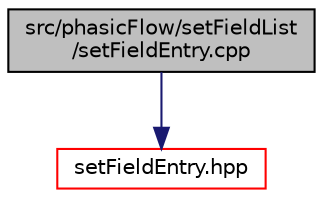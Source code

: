digraph "src/phasicFlow/setFieldList/setFieldEntry.cpp"
{
 // LATEX_PDF_SIZE
  edge [fontname="Helvetica",fontsize="10",labelfontname="Helvetica",labelfontsize="10"];
  node [fontname="Helvetica",fontsize="10",shape=record];
  Node1 [label="src/phasicFlow/setFieldList\l/setFieldEntry.cpp",height=0.2,width=0.4,color="black", fillcolor="grey75", style="filled", fontcolor="black",tooltip=" "];
  Node1 -> Node2 [color="midnightblue",fontsize="10",style="solid",fontname="Helvetica"];
  Node2 [label="setFieldEntry.hpp",height=0.2,width=0.4,color="red", fillcolor="white", style="filled",URL="$setFieldEntry_8hpp.html",tooltip=" "];
}
